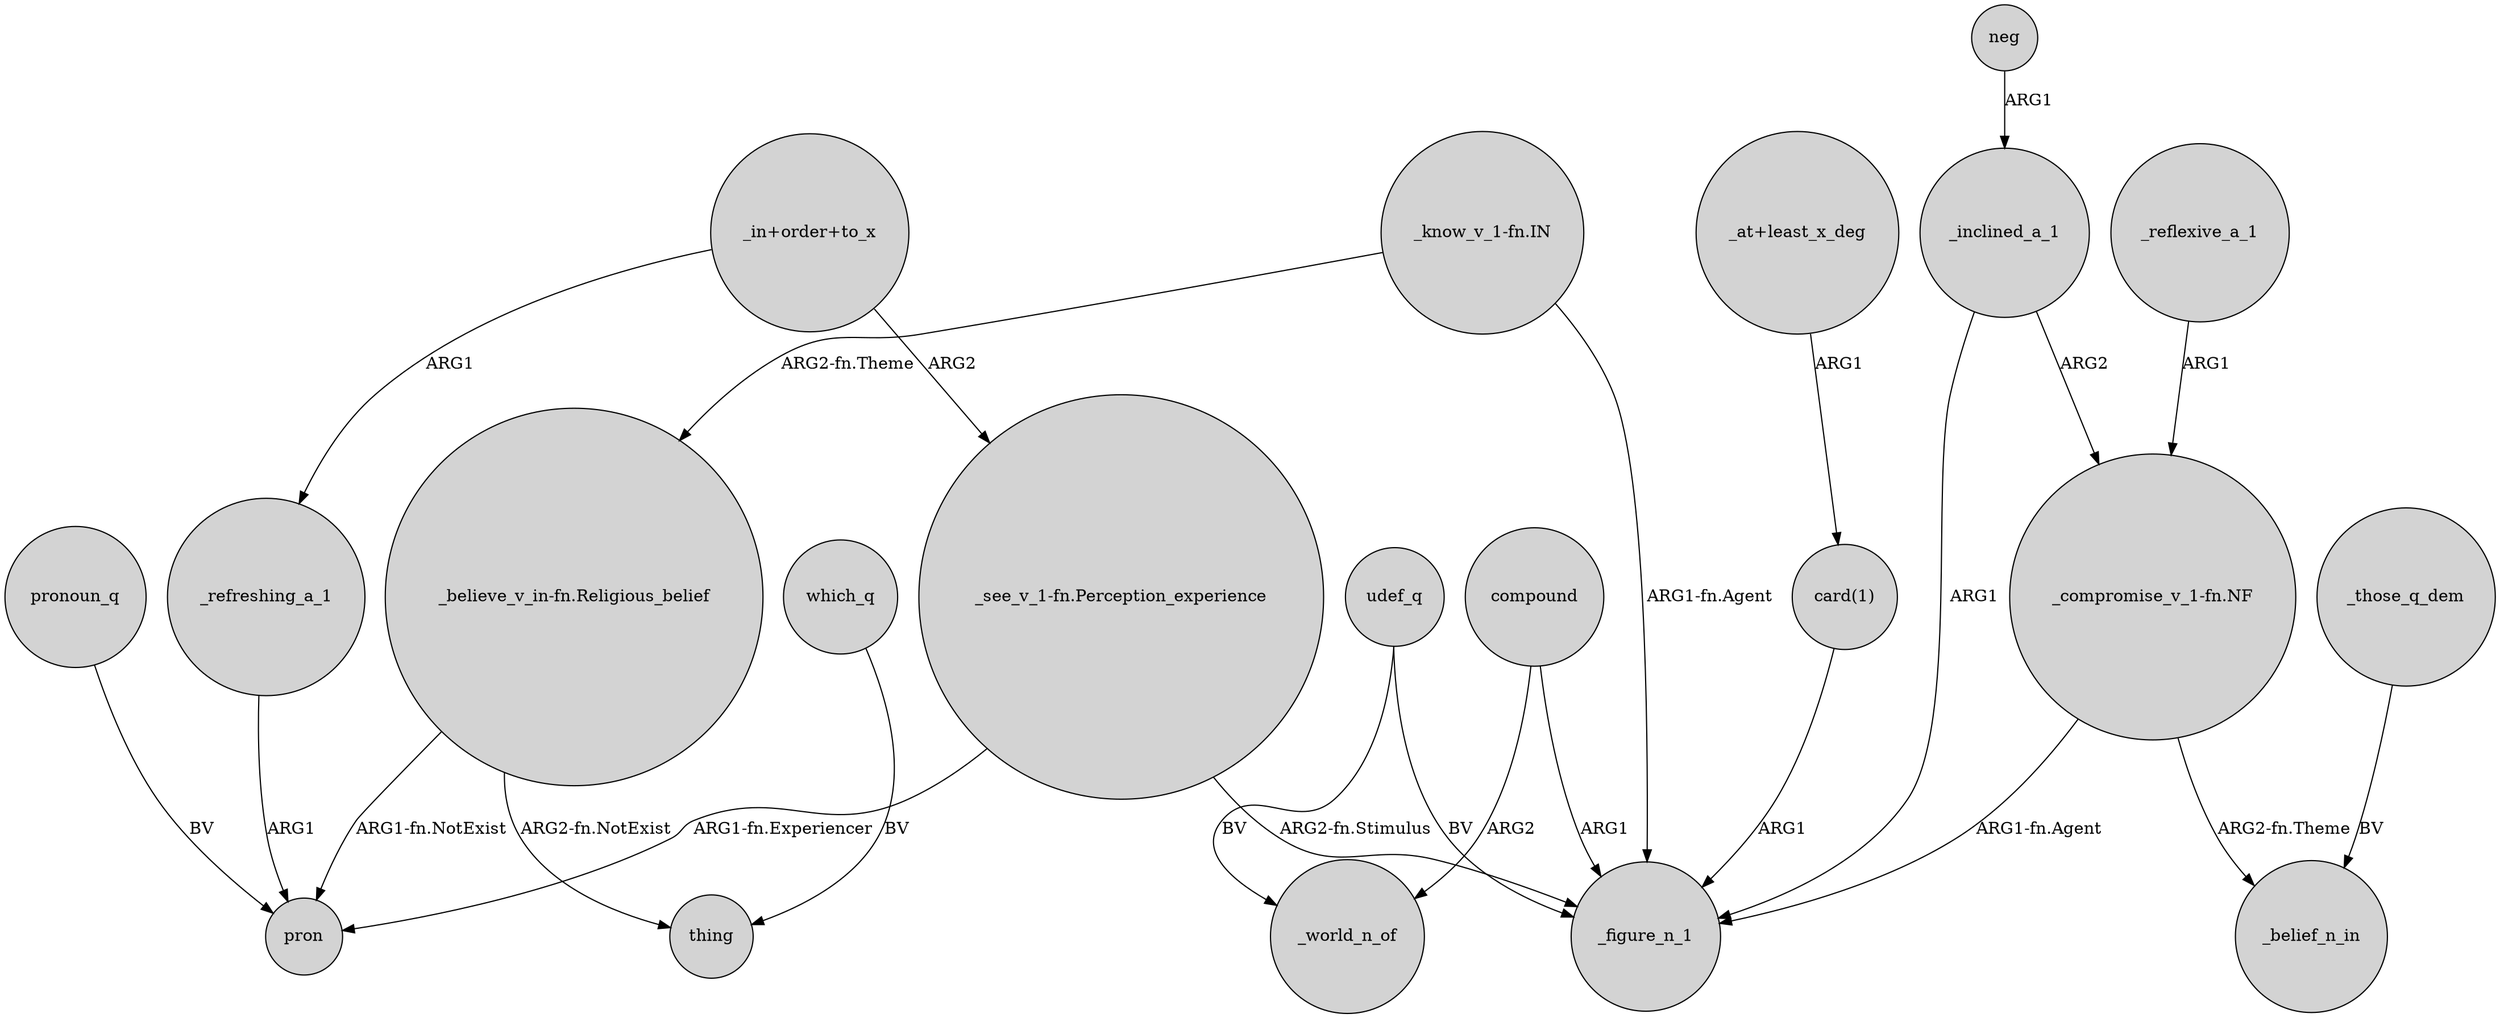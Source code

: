digraph {
	node [shape=circle style=filled]
	"_in+order+to_x" -> "_see_v_1-fn.Perception_experience" [label=ARG2]
	"_see_v_1-fn.Perception_experience" -> pron [label="ARG1-fn.Experiencer"]
	"_at+least_x_deg" -> "card(1)" [label=ARG1]
	compound -> _world_n_of [label=ARG2]
	udef_q -> _world_n_of [label=BV]
	"_compromise_v_1-fn.NF" -> _belief_n_in [label="ARG2-fn.Theme"]
	"_believe_v_in-fn.Religious_belief" -> pron [label="ARG1-fn.NotExist"]
	_refreshing_a_1 -> pron [label=ARG1]
	_reflexive_a_1 -> "_compromise_v_1-fn.NF" [label=ARG1]
	neg -> _inclined_a_1 [label=ARG1]
	pronoun_q -> pron [label=BV]
	"_compromise_v_1-fn.NF" -> _figure_n_1 [label="ARG1-fn.Agent"]
	"_know_v_1-fn.IN" -> _figure_n_1 [label="ARG1-fn.Agent"]
	"_believe_v_in-fn.Religious_belief" -> thing [label="ARG2-fn.NotExist"]
	_inclined_a_1 -> "_compromise_v_1-fn.NF" [label=ARG2]
	_those_q_dem -> _belief_n_in [label=BV]
	"_know_v_1-fn.IN" -> "_believe_v_in-fn.Religious_belief" [label="ARG2-fn.Theme"]
	udef_q -> _figure_n_1 [label=BV]
	"_in+order+to_x" -> _refreshing_a_1 [label=ARG1]
	"card(1)" -> _figure_n_1 [label=ARG1]
	_inclined_a_1 -> _figure_n_1 [label=ARG1]
	"_see_v_1-fn.Perception_experience" -> _figure_n_1 [label="ARG2-fn.Stimulus"]
	which_q -> thing [label=BV]
	compound -> _figure_n_1 [label=ARG1]
}
